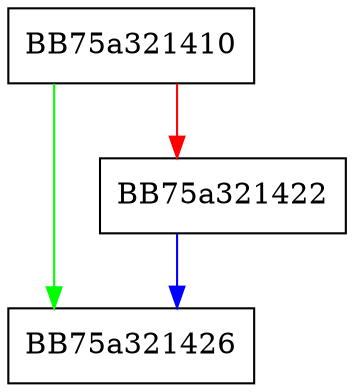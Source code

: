 digraph get_named_subs {
  node [shape="box"];
  graph [splines=ortho];
  BB75a321410 -> BB75a321426 [color="green"];
  BB75a321410 -> BB75a321422 [color="red"];
  BB75a321422 -> BB75a321426 [color="blue"];
}